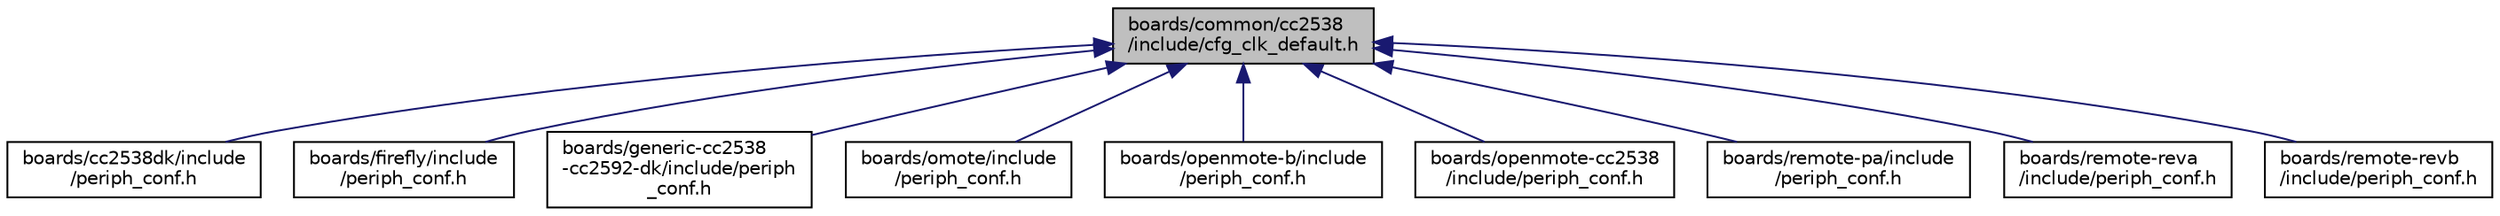 digraph "boards/common/cc2538/include/cfg_clk_default.h"
{
 // LATEX_PDF_SIZE
  edge [fontname="Helvetica",fontsize="10",labelfontname="Helvetica",labelfontsize="10"];
  node [fontname="Helvetica",fontsize="10",shape=record];
  Node1 [label="boards/common/cc2538\l/include/cfg_clk_default.h",height=0.2,width=0.4,color="black", fillcolor="grey75", style="filled", fontcolor="black",tooltip="Default clock configuration for cc2538 based boards."];
  Node1 -> Node2 [dir="back",color="midnightblue",fontsize="10",style="solid",fontname="Helvetica"];
  Node2 [label="boards/cc2538dk/include\l/periph_conf.h",height=0.2,width=0.4,color="black", fillcolor="white", style="filled",URL="$boards_2cc2538dk_2include_2periph__conf_8h.html",tooltip="Peripheral MCU configuration for the CC2538DK board."];
  Node1 -> Node3 [dir="back",color="midnightblue",fontsize="10",style="solid",fontname="Helvetica"];
  Node3 [label="boards/firefly/include\l/periph_conf.h",height=0.2,width=0.4,color="black", fillcolor="white", style="filled",URL="$boards_2firefly_2include_2periph__conf_8h.html",tooltip="Peripheral MCU configuration for the Firefly board revision A."];
  Node1 -> Node4 [dir="back",color="midnightblue",fontsize="10",style="solid",fontname="Helvetica"];
  Node4 [label="boards/generic-cc2538\l-cc2592-dk/include/periph\l_conf.h",height=0.2,width=0.4,color="black", fillcolor="white", style="filled",URL="$boards_2generic-cc2538-cc2592-dk_2include_2periph__conf_8h.html",tooltip="Peripheral MCU configuration for the Generic CC2538-CC2592-DK board."];
  Node1 -> Node5 [dir="back",color="midnightblue",fontsize="10",style="solid",fontname="Helvetica"];
  Node5 [label="boards/omote/include\l/periph_conf.h",height=0.2,width=0.4,color="black", fillcolor="white", style="filled",URL="$boards_2omote_2include_2periph__conf_8h.html",tooltip="Peripheral MCU configuration for the omote board."];
  Node1 -> Node6 [dir="back",color="midnightblue",fontsize="10",style="solid",fontname="Helvetica"];
  Node6 [label="boards/openmote-b/include\l/periph_conf.h",height=0.2,width=0.4,color="black", fillcolor="white", style="filled",URL="$boards_2openmote-b_2include_2periph__conf_8h.html",tooltip="Peripheral MCU configuration for the OpenMote-B board."];
  Node1 -> Node7 [dir="back",color="midnightblue",fontsize="10",style="solid",fontname="Helvetica"];
  Node7 [label="boards/openmote-cc2538\l/include/periph_conf.h",height=0.2,width=0.4,color="black", fillcolor="white", style="filled",URL="$boards_2openmote-cc2538_2include_2periph__conf_8h.html",tooltip="Peripheral MCU configuration for the OpenMote-cc2538 board."];
  Node1 -> Node8 [dir="back",color="midnightblue",fontsize="10",style="solid",fontname="Helvetica"];
  Node8 [label="boards/remote-pa/include\l/periph_conf.h",height=0.2,width=0.4,color="black", fillcolor="white", style="filled",URL="$boards_2remote-pa_2include_2periph__conf_8h.html",tooltip="Peripheral MCU configuration for the Re-Mote board prototype A."];
  Node1 -> Node9 [dir="back",color="midnightblue",fontsize="10",style="solid",fontname="Helvetica"];
  Node9 [label="boards/remote-reva\l/include/periph_conf.h",height=0.2,width=0.4,color="black", fillcolor="white", style="filled",URL="$boards_2remote-reva_2include_2periph__conf_8h.html",tooltip="Peripheral MCU configuration for the RE-Mote board revision A."];
  Node1 -> Node10 [dir="back",color="midnightblue",fontsize="10",style="solid",fontname="Helvetica"];
  Node10 [label="boards/remote-revb\l/include/periph_conf.h",height=0.2,width=0.4,color="black", fillcolor="white", style="filled",URL="$boards_2remote-revb_2include_2periph__conf_8h.html",tooltip="Peripheral MCU configuration for the RE-Mote board revision B."];
}
